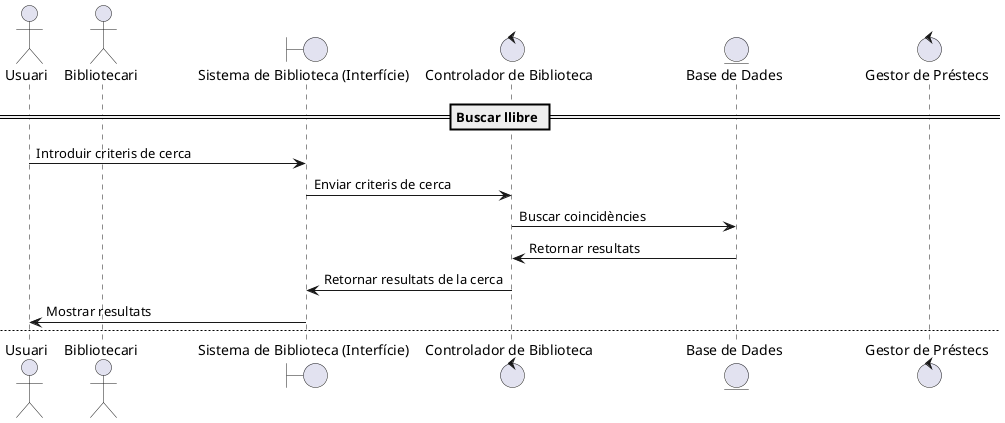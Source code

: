 @startuml

== Buscar llibre ==
actor Usuari
boundary "Sistema de Biblioteca (Interfície)" as UI
control "Controlador de Biblioteca" as Control
entity "Base de Dades" as DB

Usuari -> UI: Introduir criteris de cerca
UI -> Control: Enviar criteris de cerca
Control -> DB: Buscar coincidències
DB -> Control: Retornar resultats
Control -> UI: Retornar resultats de la cerca
UI -> Usuari: Mostrar resultats

newpage

== Demanar préstec ==
actor Usuari
boundary "Sistema de Biblioteca (Interfície)" as UI
control "Controlador de Biblioteca" as Control
entity "Base de Dades" as DB
control "Gestor de Préstecs" as Gestor
actor Bibliotecari

Usuari -> UI: Seleccionar llibre per al préstec
UI -> Control: Enviar sol·licitud de préstec
Control -> Gestor: Validar disponibilitat
Gestor -> DB: Consultar estat del llibre
DB -> Gestor: Retornar disponibilitat
Gestor -> Bibliotecari: Sol·licitar aprovació
Bibliotecari -> Gestor: Aprovar/Rebutjar préstec
Gestor -> DB: Actualitzar estat del préstec
Gestor -> Control: Retornar estat
Control -> UI: Mostrar resultat
UI -> Usuari: Confirmar estat de la sol·licitud

newpage

== Registrar nou llibre ==
actor Bibliotecari
boundary "Sistema de Biblioteca (Interfície)" as UI
control "Controlador de Biblioteca" as Control
entity "Base de Dades" as DB

Bibliotecari -> UI: Introduir dades del nou llibre
UI -> Control: Enviar dades del llibre
Control -> DB: Guardar llibre a la base de dades
DB -> Control: Confirmar registre
Control -> UI: Mostrar confirmació
UI -> Bibliotecari: Confirmar registre

newpage

== Gestionar préstecs ==
actor Bibliotecari
boundary "Sistema de Biblioteca (Interfície)" as UI
control "Controlador de Biblioteca" as Control
entity "Base de Dades" as DB
control "Gestor de Préstecs" as Gestor

Bibliotecari -> UI: Consultar préstecs pendents
UI -> Control: Enviar petició de consulta
Control -> Gestor: Recuperar préstecs pendents
Gestor -> DB: Obtenir llista de préstecs
DB -> Gestor: Retornar llista
Gestor -> Control: Enviar dades
Control -> UI: Mostrar resultats
UI -> Bibliotecari: Visualitzar préstecs pendents

Bibliotecari -> UI: Actualitzar estat d'un préstec
UI -> Control: Enviar actualització
Control -> Gestor: Aplicar canvi d'estat
Gestor -> DB: Modificar estat del préstec
DB -> Gestor: Confirmar modificació
Gestor -> Control: Retornar estat actualitzat
Control -> UI: Mostrar confirmació
UI -> Bibliotecari: Confirmar actualització

@enduml
